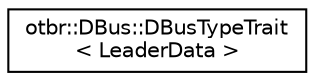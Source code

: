 digraph "Graphical Class Hierarchy"
{
  edge [fontname="Helvetica",fontsize="10",labelfontname="Helvetica",labelfontsize="10"];
  node [fontname="Helvetica",fontsize="10",shape=record];
  rankdir="LR";
  Node0 [label="otbr::DBus::DBusTypeTrait\l\< LeaderData \>",height=0.2,width=0.4,color="black", fillcolor="white", style="filled",URL="$df/d1a/structotbr_1_1DBus_1_1DBusTypeTrait_3_01LeaderData_01_4.html"];
}
